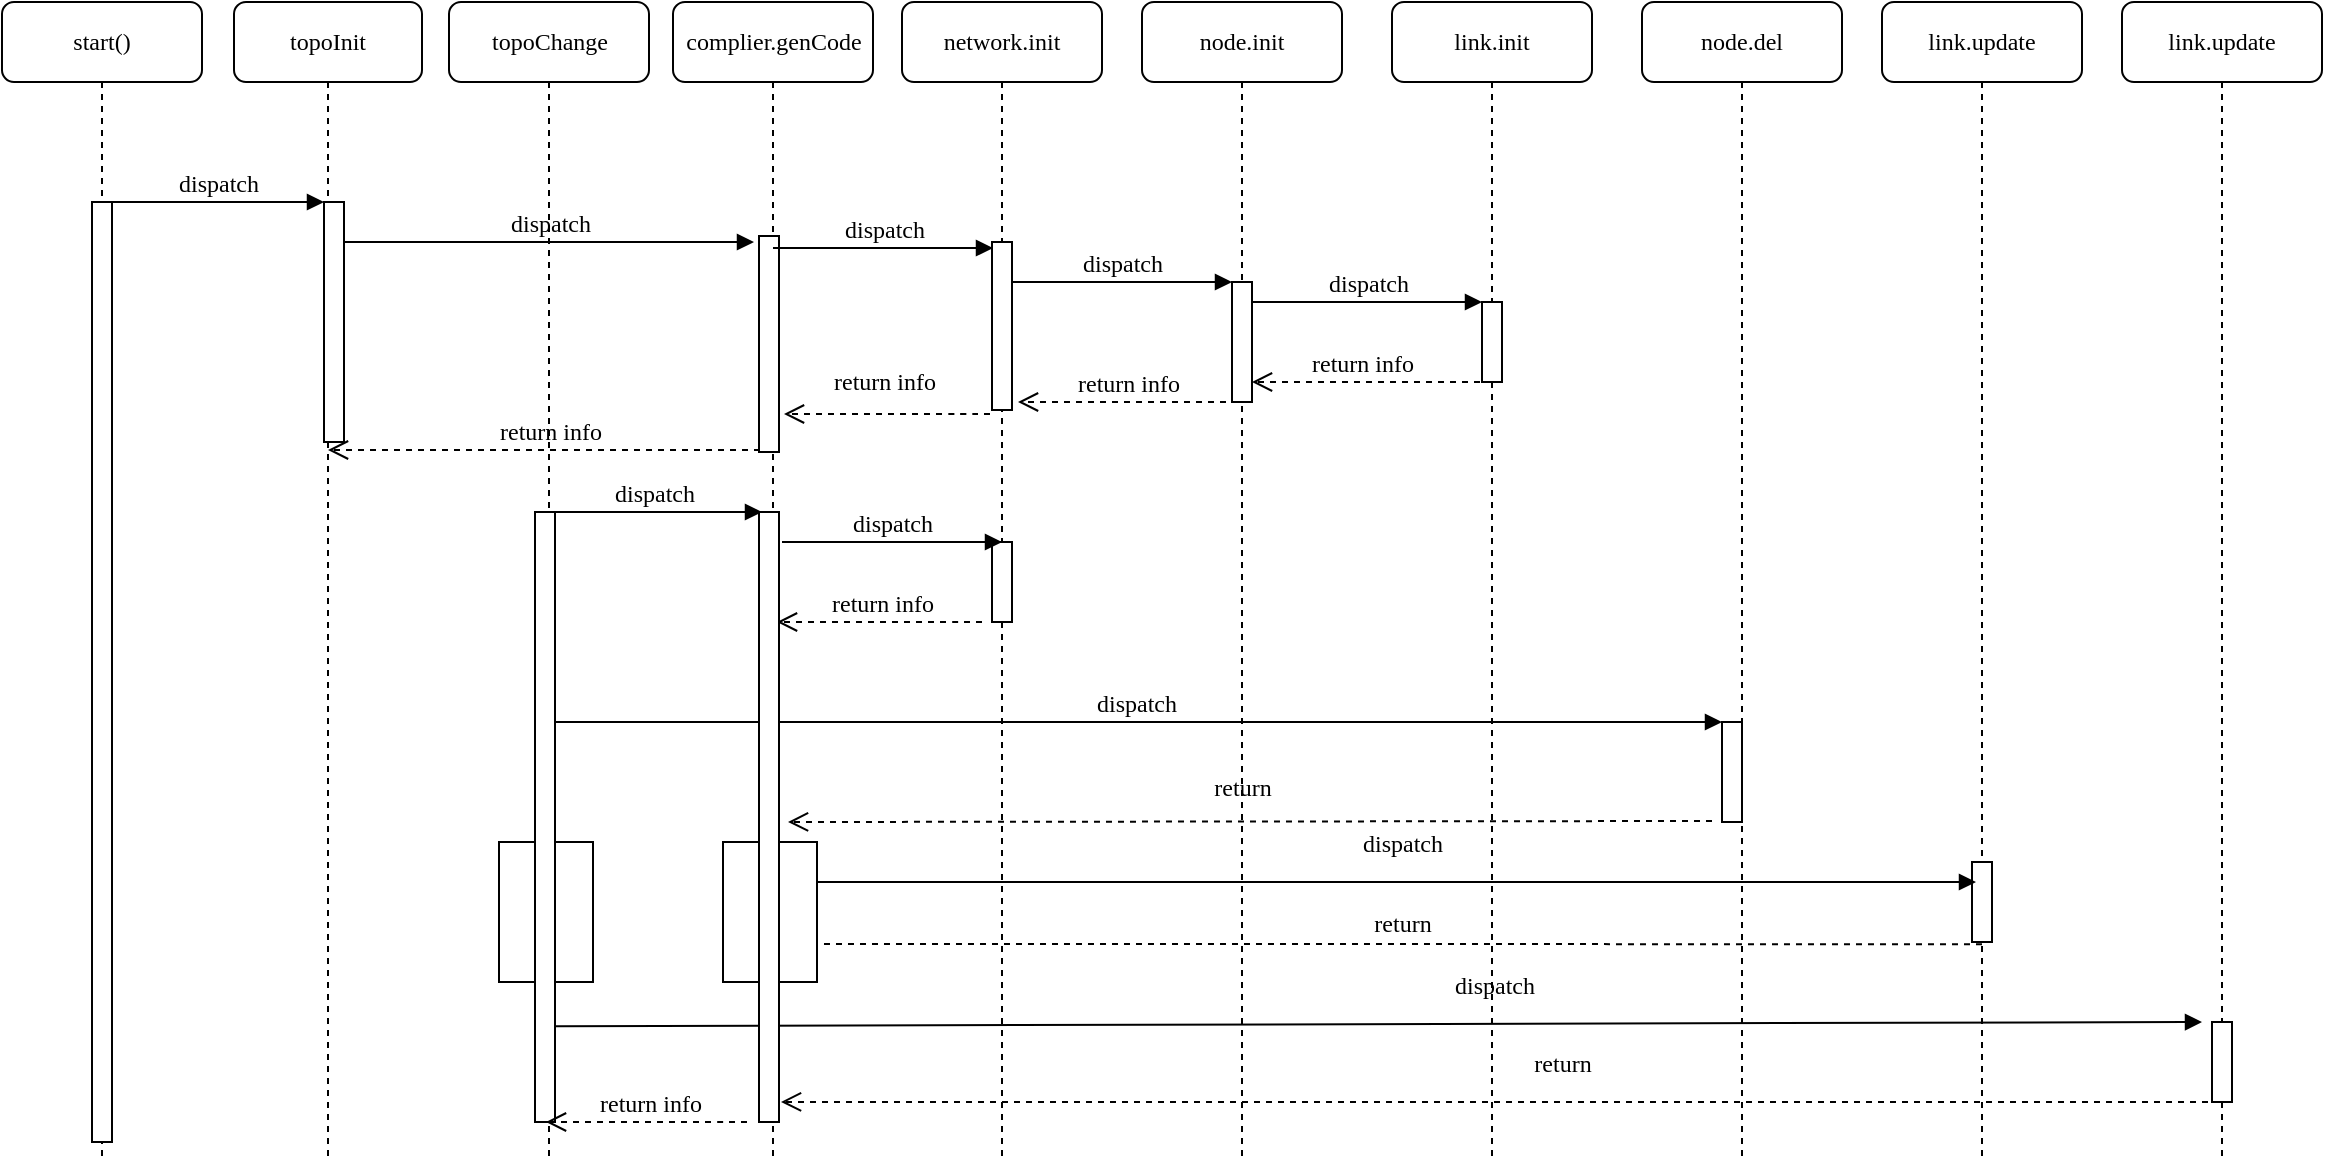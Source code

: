 <mxfile version="12.1.7" type="github" pages="1">
  <diagram name="Page-1" id="13e1069c-82ec-6db2-03f1-153e76fe0fe0">
    <mxGraphModel dx="2431" dy="731" grid="0" gridSize="10" guides="1" tooltips="1" connect="1" arrows="1" fold="1" page="1" pageScale="1" pageWidth="1100" pageHeight="850" background="#ffffff" math="0" shadow="0">
      <root>
        <mxCell id="0"/>
        <mxCell id="1" parent="0"/>
        <mxCell id="7baba1c4bc27f4b0-2" value="topoInit" style="shape=umlLifeline;perimeter=lifelinePerimeter;whiteSpace=wrap;html=1;container=1;collapsible=0;recursiveResize=0;outlineConnect=0;rounded=1;shadow=0;comic=0;labelBackgroundColor=none;strokeColor=#000000;strokeWidth=1;fillColor=#FFFFFF;fontFamily=Verdana;fontSize=12;fontColor=#000000;align=center;" parent="1" vertex="1">
          <mxGeometry x="16" y="80" width="94" height="580" as="geometry"/>
        </mxCell>
        <mxCell id="7baba1c4bc27f4b0-10" value="" style="html=1;points=[];perimeter=orthogonalPerimeter;rounded=0;shadow=0;comic=0;labelBackgroundColor=none;strokeColor=#000000;strokeWidth=1;fillColor=#FFFFFF;fontFamily=Verdana;fontSize=12;fontColor=#000000;align=center;" parent="7baba1c4bc27f4b0-2" vertex="1">
          <mxGeometry x="45" y="100" width="10" height="120" as="geometry"/>
        </mxCell>
        <mxCell id="7baba1c4bc27f4b0-3" value="network.init" style="shape=umlLifeline;perimeter=lifelinePerimeter;whiteSpace=wrap;html=1;container=1;collapsible=0;recursiveResize=0;outlineConnect=0;rounded=1;shadow=0;comic=0;labelBackgroundColor=none;strokeColor=#000000;strokeWidth=1;fillColor=#FFFFFF;fontFamily=Verdana;fontSize=12;fontColor=#000000;align=center;" parent="1" vertex="1">
          <mxGeometry x="350" y="80" width="100" height="580" as="geometry"/>
        </mxCell>
        <mxCell id="7baba1c4bc27f4b0-13" value="" style="html=1;points=[];perimeter=orthogonalPerimeter;rounded=0;shadow=0;comic=0;labelBackgroundColor=none;strokeColor=#000000;strokeWidth=1;fillColor=#FFFFFF;fontFamily=Verdana;fontSize=12;fontColor=#000000;align=center;" parent="7baba1c4bc27f4b0-3" vertex="1">
          <mxGeometry x="45" y="120" width="10" height="84" as="geometry"/>
        </mxCell>
        <mxCell id="4GUXeSwH-tvWB0TydC0O-14" value="" style="html=1;points=[];perimeter=orthogonalPerimeter;rounded=0;shadow=0;comic=0;labelBackgroundColor=none;strokeColor=#000000;strokeWidth=1;fillColor=#FFFFFF;fontFamily=Verdana;fontSize=12;fontColor=#000000;align=center;" parent="7baba1c4bc27f4b0-3" vertex="1">
          <mxGeometry x="45" y="270" width="10" height="40" as="geometry"/>
        </mxCell>
        <mxCell id="7baba1c4bc27f4b0-4" value="node.init" style="shape=umlLifeline;perimeter=lifelinePerimeter;whiteSpace=wrap;html=1;container=1;collapsible=0;recursiveResize=0;outlineConnect=0;rounded=1;shadow=0;comic=0;labelBackgroundColor=none;strokeColor=#000000;strokeWidth=1;fillColor=#FFFFFF;fontFamily=Verdana;fontSize=12;fontColor=#000000;align=center;" parent="1" vertex="1">
          <mxGeometry x="470" y="80" width="100" height="580" as="geometry"/>
        </mxCell>
        <mxCell id="7baba1c4bc27f4b0-5" value="link.init" style="shape=umlLifeline;perimeter=lifelinePerimeter;whiteSpace=wrap;html=1;container=1;collapsible=0;recursiveResize=0;outlineConnect=0;rounded=1;shadow=0;comic=0;labelBackgroundColor=none;strokeColor=#000000;strokeWidth=1;fillColor=#FFFFFF;fontFamily=Verdana;fontSize=12;fontColor=#000000;align=center;" parent="1" vertex="1">
          <mxGeometry x="595" y="80" width="100" height="580" as="geometry"/>
        </mxCell>
        <mxCell id="7baba1c4bc27f4b0-19" value="" style="html=1;points=[];perimeter=orthogonalPerimeter;rounded=0;shadow=0;comic=0;labelBackgroundColor=none;strokeColor=#000000;strokeWidth=1;fillColor=#FFFFFF;fontFamily=Verdana;fontSize=12;fontColor=#000000;align=center;" parent="7baba1c4bc27f4b0-5" vertex="1">
          <mxGeometry x="45" y="150" width="10" height="40" as="geometry"/>
        </mxCell>
        <mxCell id="7baba1c4bc27f4b0-6" value="node.del" style="shape=umlLifeline;perimeter=lifelinePerimeter;whiteSpace=wrap;html=1;container=1;collapsible=0;recursiveResize=0;outlineConnect=0;rounded=1;shadow=0;comic=0;labelBackgroundColor=none;strokeColor=#000000;strokeWidth=1;fillColor=#FFFFFF;fontFamily=Verdana;fontSize=12;fontColor=#000000;align=center;" parent="1" vertex="1">
          <mxGeometry x="720" y="80" width="100" height="580" as="geometry"/>
        </mxCell>
        <mxCell id="7baba1c4bc27f4b0-7" value="link.update" style="shape=umlLifeline;perimeter=lifelinePerimeter;whiteSpace=wrap;html=1;container=1;collapsible=0;recursiveResize=0;outlineConnect=0;rounded=1;shadow=0;comic=0;labelBackgroundColor=none;strokeColor=#000000;strokeWidth=1;fillColor=#FFFFFF;fontFamily=Verdana;fontSize=12;fontColor=#000000;align=center;" parent="1" vertex="1">
          <mxGeometry x="840" y="80" width="100" height="580" as="geometry"/>
        </mxCell>
        <mxCell id="7baba1c4bc27f4b0-37" value="" style="html=1;points=[];perimeter=orthogonalPerimeter;rounded=0;shadow=0;comic=0;labelBackgroundColor=none;strokeColor=#000000;strokeWidth=1;fillColor=#FFFFFF;fontFamily=Verdana;fontSize=12;fontColor=#000000;align=center;" parent="7baba1c4bc27f4b0-7" vertex="1">
          <mxGeometry x="45" y="430" width="10" height="40" as="geometry"/>
        </mxCell>
        <mxCell id="7baba1c4bc27f4b0-8" value="start()" style="shape=umlLifeline;perimeter=lifelinePerimeter;whiteSpace=wrap;html=1;container=1;collapsible=0;recursiveResize=0;outlineConnect=0;rounded=1;shadow=0;comic=0;labelBackgroundColor=none;strokeColor=#000000;strokeWidth=1;fillColor=#FFFFFF;fontFamily=Verdana;fontSize=12;fontColor=#000000;align=center;" parent="1" vertex="1">
          <mxGeometry x="-100" y="80" width="100" height="580" as="geometry"/>
        </mxCell>
        <mxCell id="7baba1c4bc27f4b0-9" value="" style="html=1;points=[];perimeter=orthogonalPerimeter;rounded=0;shadow=0;comic=0;labelBackgroundColor=none;strokeColor=#000000;strokeWidth=1;fillColor=#FFFFFF;fontFamily=Verdana;fontSize=12;fontColor=#000000;align=center;" parent="7baba1c4bc27f4b0-8" vertex="1">
          <mxGeometry x="45" y="100" width="10" height="470" as="geometry"/>
        </mxCell>
        <mxCell id="7baba1c4bc27f4b0-16" value="" style="html=1;points=[];perimeter=orthogonalPerimeter;rounded=0;shadow=0;comic=0;labelBackgroundColor=none;strokeColor=#000000;strokeWidth=1;fillColor=#FFFFFF;fontFamily=Verdana;fontSize=12;fontColor=#000000;align=center;" parent="1" vertex="1">
          <mxGeometry x="515" y="220" width="10" height="60" as="geometry"/>
        </mxCell>
        <mxCell id="7baba1c4bc27f4b0-17" value="dispatch" style="html=1;verticalAlign=bottom;endArrow=block;labelBackgroundColor=none;fontFamily=Verdana;fontSize=12;edgeStyle=elbowEdgeStyle;elbow=vertical;" parent="1" source="7baba1c4bc27f4b0-13" target="7baba1c4bc27f4b0-16" edge="1">
          <mxGeometry relative="1" as="geometry">
            <mxPoint x="510" y="220" as="sourcePoint"/>
            <Array as="points">
              <mxPoint x="460" y="220"/>
            </Array>
          </mxGeometry>
        </mxCell>
        <mxCell id="7baba1c4bc27f4b0-20" value="dispatch" style="html=1;verticalAlign=bottom;endArrow=block;entryX=0;entryY=0;labelBackgroundColor=none;fontFamily=Verdana;fontSize=12;edgeStyle=elbowEdgeStyle;elbow=vertical;" parent="1" source="7baba1c4bc27f4b0-16" target="7baba1c4bc27f4b0-19" edge="1">
          <mxGeometry relative="1" as="geometry">
            <mxPoint x="650" y="230" as="sourcePoint"/>
          </mxGeometry>
        </mxCell>
        <mxCell id="7baba1c4bc27f4b0-22" value="" style="html=1;points=[];perimeter=orthogonalPerimeter;rounded=0;shadow=0;comic=0;labelBackgroundColor=none;strokeColor=#000000;strokeWidth=1;fillColor=#FFFFFF;fontFamily=Verdana;fontSize=12;fontColor=#000000;align=center;" parent="1" vertex="1">
          <mxGeometry x="760" y="440" width="10" height="50" as="geometry"/>
        </mxCell>
        <mxCell id="7baba1c4bc27f4b0-23" value="dispatch" style="html=1;verticalAlign=bottom;endArrow=block;entryX=0;entryY=0;labelBackgroundColor=none;fontFamily=Verdana;fontSize=12;" parent="1" source="4GUXeSwH-tvWB0TydC0O-9" target="7baba1c4bc27f4b0-22" edge="1">
          <mxGeometry relative="1" as="geometry">
            <mxPoint x="510" y="420" as="sourcePoint"/>
          </mxGeometry>
        </mxCell>
        <mxCell id="7baba1c4bc27f4b0-11" value="dispatch" style="html=1;verticalAlign=bottom;endArrow=block;entryX=0;entryY=0;labelBackgroundColor=none;fontFamily=Verdana;fontSize=12;edgeStyle=elbowEdgeStyle;elbow=vertical;" parent="1" source="7baba1c4bc27f4b0-9" target="7baba1c4bc27f4b0-10" edge="1">
          <mxGeometry relative="1" as="geometry">
            <mxPoint x="220" y="190" as="sourcePoint"/>
          </mxGeometry>
        </mxCell>
        <mxCell id="7baba1c4bc27f4b0-14" value="dispatch" style="html=1;verticalAlign=bottom;endArrow=block;labelBackgroundColor=none;fontFamily=Verdana;fontSize=12;edgeStyle=elbowEdgeStyle;elbow=vertical;" parent="1" source="7baba1c4bc27f4b0-10" edge="1">
          <mxGeometry relative="1" as="geometry">
            <mxPoint x="370" y="200" as="sourcePoint"/>
            <mxPoint x="276" y="200" as="targetPoint"/>
          </mxGeometry>
        </mxCell>
        <mxCell id="4GUXeSwH-tvWB0TydC0O-4" value="return info" style="html=1;verticalAlign=bottom;endArrow=open;dashed=1;endSize=8;labelBackgroundColor=none;fontFamily=Verdana;fontSize=12;edgeStyle=elbowEdgeStyle;elbow=vertical;exitX=0.3;exitY=1;exitDx=0;exitDy=0;exitPerimeter=0;" parent="1" source="7baba1c4bc27f4b0-16" edge="1">
          <mxGeometry relative="1" as="geometry">
            <mxPoint x="408" y="280" as="targetPoint"/>
            <Array as="points">
              <mxPoint x="495" y="280"/>
              <mxPoint x="525" y="280"/>
            </Array>
            <mxPoint x="550" y="280" as="sourcePoint"/>
          </mxGeometry>
        </mxCell>
        <mxCell id="4GUXeSwH-tvWB0TydC0O-5" value="return info" style="html=1;verticalAlign=bottom;endArrow=open;dashed=1;endSize=8;labelBackgroundColor=none;fontFamily=Verdana;fontSize=12;edgeStyle=elbowEdgeStyle;elbow=vertical;" parent="1" target="7baba1c4bc27f4b0-2" edge="1" source="mdh5vLWVkybIFHDR_8hj-1">
          <mxGeometry relative="1" as="geometry">
            <mxPoint x="88" y="313" as="targetPoint"/>
            <Array as="points">
              <mxPoint x="217" y="304"/>
            </Array>
            <mxPoint x="269" y="303" as="sourcePoint"/>
          </mxGeometry>
        </mxCell>
        <mxCell id="4GUXeSwH-tvWB0TydC0O-8" value="return info" style="html=1;verticalAlign=bottom;endArrow=open;dashed=1;endSize=8;labelBackgroundColor=none;fontFamily=Verdana;fontSize=12;edgeStyle=elbowEdgeStyle;elbow=vertical;exitX=0.5;exitY=0.333;exitDx=0;exitDy=0;exitPerimeter=0;" parent="1" edge="1">
          <mxGeometry x="0.083" relative="1" as="geometry">
            <mxPoint x="525" y="270" as="targetPoint"/>
            <Array as="points">
              <mxPoint x="620" y="270"/>
              <mxPoint x="650" y="270"/>
            </Array>
            <mxPoint x="645" y="270" as="sourcePoint"/>
            <mxPoint as="offset"/>
          </mxGeometry>
        </mxCell>
        <mxCell id="4GUXeSwH-tvWB0TydC0O-9" value="topoChange" style="shape=umlLifeline;perimeter=lifelinePerimeter;whiteSpace=wrap;html=1;container=1;collapsible=0;recursiveResize=0;outlineConnect=0;rounded=1;shadow=0;comic=0;labelBackgroundColor=none;strokeColor=#000000;strokeWidth=1;fillColor=#FFFFFF;fontFamily=Verdana;fontSize=12;fontColor=#000000;align=center;" parent="1" vertex="1">
          <mxGeometry x="123.5" y="80" width="100" height="580" as="geometry"/>
        </mxCell>
        <mxCell id="4GUXeSwH-tvWB0TydC0O-24" value="" style="rounded=0;whiteSpace=wrap;html=1;" parent="4GUXeSwH-tvWB0TydC0O-9" vertex="1">
          <mxGeometry x="25" y="420" width="47" height="70" as="geometry"/>
        </mxCell>
        <mxCell id="4GUXeSwH-tvWB0TydC0O-12" value="" style="html=1;points=[];perimeter=orthogonalPerimeter;rounded=0;shadow=0;comic=0;labelBackgroundColor=none;strokeColor=#000000;strokeWidth=1;fillColor=#FFFFFF;fontFamily=Verdana;fontSize=12;fontColor=#000000;align=center;" parent="4GUXeSwH-tvWB0TydC0O-9" vertex="1">
          <mxGeometry x="43" y="255" width="10" height="305" as="geometry"/>
        </mxCell>
        <mxCell id="4GUXeSwH-tvWB0TydC0O-11" value="dispatch" style="html=1;verticalAlign=bottom;endArrow=block;labelBackgroundColor=none;fontFamily=Verdana;fontSize=12;edgeStyle=elbowEdgeStyle;elbow=vertical;" parent="1" edge="1">
          <mxGeometry relative="1" as="geometry">
            <mxPoint x="172" y="335" as="sourcePoint"/>
            <mxPoint x="280" y="335" as="targetPoint"/>
          </mxGeometry>
        </mxCell>
        <mxCell id="4GUXeSwH-tvWB0TydC0O-13" value="dispatch" style="html=1;verticalAlign=bottom;endArrow=block;labelBackgroundColor=none;fontFamily=Verdana;fontSize=12;edgeStyle=elbowEdgeStyle;elbow=vertical;" parent="1" edge="1">
          <mxGeometry relative="1" as="geometry">
            <mxPoint x="290" y="350" as="sourcePoint"/>
            <Array as="points">
              <mxPoint x="345" y="350"/>
            </Array>
            <mxPoint x="400" y="350" as="targetPoint"/>
          </mxGeometry>
        </mxCell>
        <mxCell id="4GUXeSwH-tvWB0TydC0O-15" value="return info" style="html=1;verticalAlign=bottom;endArrow=open;dashed=1;endSize=8;labelBackgroundColor=none;fontFamily=Verdana;fontSize=12;edgeStyle=elbowEdgeStyle;elbow=vertical;" parent="1" edge="1">
          <mxGeometry x="-0.024" relative="1" as="geometry">
            <mxPoint x="287.5" y="390" as="targetPoint"/>
            <Array as="points">
              <mxPoint x="382.5" y="390"/>
              <mxPoint x="412.5" y="390"/>
            </Array>
            <mxPoint x="390" y="390" as="sourcePoint"/>
            <mxPoint as="offset"/>
          </mxGeometry>
        </mxCell>
        <mxCell id="4GUXeSwH-tvWB0TydC0O-16" value="return" style="html=1;verticalAlign=bottom;endArrow=open;dashed=1;endSize=8;exitX=0;exitY=0.95;labelBackgroundColor=none;fontFamily=Verdana;fontSize=12;" parent="1" edge="1">
          <mxGeometry x="0.018" y="-8" relative="1" as="geometry">
            <mxPoint x="293" y="490" as="targetPoint"/>
            <mxPoint x="755" y="489.5" as="sourcePoint"/>
            <mxPoint as="offset"/>
          </mxGeometry>
        </mxCell>
        <mxCell id="4GUXeSwH-tvWB0TydC0O-17" value="return" style="html=1;verticalAlign=bottom;endArrow=open;dashed=1;endSize=8;exitX=0.5;exitY=0.845;labelBackgroundColor=none;fontFamily=Verdana;fontSize=12;entryX=1.25;entryY=0.596;entryDx=0;entryDy=0;entryPerimeter=0;exitDx=0;exitDy=0;exitPerimeter=0;" parent="1" edge="1">
          <mxGeometry x="-0.035" y="-1" relative="1" as="geometry">
            <mxPoint x="289" y="550.98" as="targetPoint"/>
            <mxPoint x="890" y="551.1" as="sourcePoint"/>
            <mxPoint as="offset"/>
          </mxGeometry>
        </mxCell>
        <mxCell id="4GUXeSwH-tvWB0TydC0O-18" value="dispatch" style="html=1;verticalAlign=bottom;endArrow=block;entryX=0.2;entryY=0.25;labelBackgroundColor=none;fontFamily=Verdana;fontSize=12;entryDx=0;entryDy=0;entryPerimeter=0;" parent="1" target="7baba1c4bc27f4b0-37" edge="1">
          <mxGeometry x="0.033" y="10" relative="1" as="geometry">
            <mxPoint x="293.5" y="520" as="sourcePoint"/>
            <mxPoint x="766.5" y="520" as="targetPoint"/>
            <mxPoint as="offset"/>
          </mxGeometry>
        </mxCell>
        <mxCell id="4GUXeSwH-tvWB0TydC0O-19" value="link.update" style="shape=umlLifeline;perimeter=lifelinePerimeter;whiteSpace=wrap;html=1;container=1;collapsible=0;recursiveResize=0;outlineConnect=0;rounded=1;shadow=0;comic=0;labelBackgroundColor=none;strokeColor=#000000;strokeWidth=1;fillColor=#FFFFFF;fontFamily=Verdana;fontSize=12;fontColor=#000000;align=center;" parent="1" vertex="1">
          <mxGeometry x="960" y="80" width="100" height="580" as="geometry"/>
        </mxCell>
        <mxCell id="4GUXeSwH-tvWB0TydC0O-20" value="" style="html=1;points=[];perimeter=orthogonalPerimeter;rounded=0;shadow=0;comic=0;labelBackgroundColor=none;strokeColor=#000000;strokeWidth=1;fillColor=#FFFFFF;fontFamily=Verdana;fontSize=12;fontColor=#000000;align=center;" parent="4GUXeSwH-tvWB0TydC0O-19" vertex="1">
          <mxGeometry x="45" y="510" width="10" height="40" as="geometry"/>
        </mxCell>
        <mxCell id="4GUXeSwH-tvWB0TydC0O-21" value="dispatch" style="html=1;verticalAlign=bottom;endArrow=block;labelBackgroundColor=none;fontFamily=Verdana;fontSize=12;exitX=0.95;exitY=0.843;exitDx=0;exitDy=0;exitPerimeter=0;" parent="1" source="4GUXeSwH-tvWB0TydC0O-12" edge="1">
          <mxGeometry x="0.139" y="10" relative="1" as="geometry">
            <mxPoint x="303.5" y="590" as="sourcePoint"/>
            <mxPoint x="1000" y="590" as="targetPoint"/>
            <mxPoint x="1" as="offset"/>
          </mxGeometry>
        </mxCell>
        <mxCell id="4GUXeSwH-tvWB0TydC0O-22" value="return" style="html=1;verticalAlign=bottom;endArrow=open;dashed=1;endSize=8;exitX=0.4;exitY=1;labelBackgroundColor=none;fontFamily=Verdana;fontSize=12;entryX=1.25;entryY=0.596;entryDx=0;entryDy=0;entryPerimeter=0;exitDx=0;exitDy=0;exitPerimeter=0;" parent="1" source="4GUXeSwH-tvWB0TydC0O-20" edge="1">
          <mxGeometry x="-0.086" y="-10" relative="1" as="geometry">
            <mxPoint x="289.5" y="629.98" as="targetPoint"/>
            <mxPoint x="890.5" y="630.1" as="sourcePoint"/>
            <mxPoint as="offset"/>
          </mxGeometry>
        </mxCell>
        <mxCell id="4GUXeSwH-tvWB0TydC0O-23" value="return info" style="html=1;verticalAlign=bottom;endArrow=open;dashed=1;endSize=8;labelBackgroundColor=none;fontFamily=Verdana;fontSize=12;edgeStyle=elbowEdgeStyle;elbow=vertical;" parent="1" edge="1">
          <mxGeometry x="-0.024" relative="1" as="geometry">
            <mxPoint x="172" y="640" as="targetPoint"/>
            <Array as="points">
              <mxPoint x="265" y="640"/>
              <mxPoint x="295" y="640"/>
            </Array>
            <mxPoint x="272.5" y="640" as="sourcePoint"/>
            <mxPoint as="offset"/>
          </mxGeometry>
        </mxCell>
        <mxCell id="mdh5vLWVkybIFHDR_8hj-1" value="complier.genCode" style="shape=umlLifeline;perimeter=lifelinePerimeter;whiteSpace=wrap;html=1;container=1;collapsible=0;recursiveResize=0;outlineConnect=0;rounded=1;shadow=0;comic=0;labelBackgroundColor=none;strokeColor=#000000;strokeWidth=1;fillColor=#FFFFFF;fontFamily=Verdana;fontSize=12;fontColor=#000000;align=center;" vertex="1" parent="1">
          <mxGeometry x="235.5" y="80" width="100" height="580" as="geometry"/>
        </mxCell>
        <mxCell id="mdh5vLWVkybIFHDR_8hj-2" value="" style="rounded=0;whiteSpace=wrap;html=1;" vertex="1" parent="mdh5vLWVkybIFHDR_8hj-1">
          <mxGeometry x="25" y="420" width="47" height="70" as="geometry"/>
        </mxCell>
        <mxCell id="mdh5vLWVkybIFHDR_8hj-3" value="" style="html=1;points=[];perimeter=orthogonalPerimeter;rounded=0;shadow=0;comic=0;labelBackgroundColor=none;strokeColor=#000000;strokeWidth=1;fillColor=#FFFFFF;fontFamily=Verdana;fontSize=12;fontColor=#000000;align=center;" vertex="1" parent="mdh5vLWVkybIFHDR_8hj-1">
          <mxGeometry x="43" y="255" width="10" height="305" as="geometry"/>
        </mxCell>
        <mxCell id="mdh5vLWVkybIFHDR_8hj-4" value="" style="html=1;points=[];perimeter=orthogonalPerimeter;rounded=0;shadow=0;comic=0;labelBackgroundColor=none;strokeColor=#000000;strokeWidth=1;fillColor=#FFFFFF;fontFamily=Verdana;fontSize=12;fontColor=#000000;align=center;" vertex="1" parent="mdh5vLWVkybIFHDR_8hj-1">
          <mxGeometry x="43" y="117" width="10" height="108" as="geometry"/>
        </mxCell>
        <mxCell id="mdh5vLWVkybIFHDR_8hj-5" value="dispatch" style="html=1;verticalAlign=bottom;endArrow=block;labelBackgroundColor=none;fontFamily=Verdana;fontSize=12;edgeStyle=elbowEdgeStyle;elbow=vertical;" edge="1" parent="1">
          <mxGeometry relative="1" as="geometry">
            <mxPoint x="285.5" y="203" as="sourcePoint"/>
            <Array as="points">
              <mxPoint x="340.5" y="203"/>
            </Array>
            <mxPoint x="395.5" y="203" as="targetPoint"/>
          </mxGeometry>
        </mxCell>
        <mxCell id="mdh5vLWVkybIFHDR_8hj-6" value="return info" style="html=1;verticalAlign=bottom;endArrow=open;dashed=1;endSize=8;labelBackgroundColor=none;fontFamily=Verdana;fontSize=12;edgeStyle=elbowEdgeStyle;elbow=vertical;" edge="1" parent="1">
          <mxGeometry x="0.025" y="-7" relative="1" as="geometry">
            <mxPoint x="291" y="286" as="targetPoint"/>
            <Array as="points">
              <mxPoint x="380.5" y="286"/>
              <mxPoint x="410.5" y="286"/>
            </Array>
            <mxPoint x="394" y="286" as="sourcePoint"/>
            <mxPoint as="offset"/>
          </mxGeometry>
        </mxCell>
      </root>
    </mxGraphModel>
  </diagram>
</mxfile>
